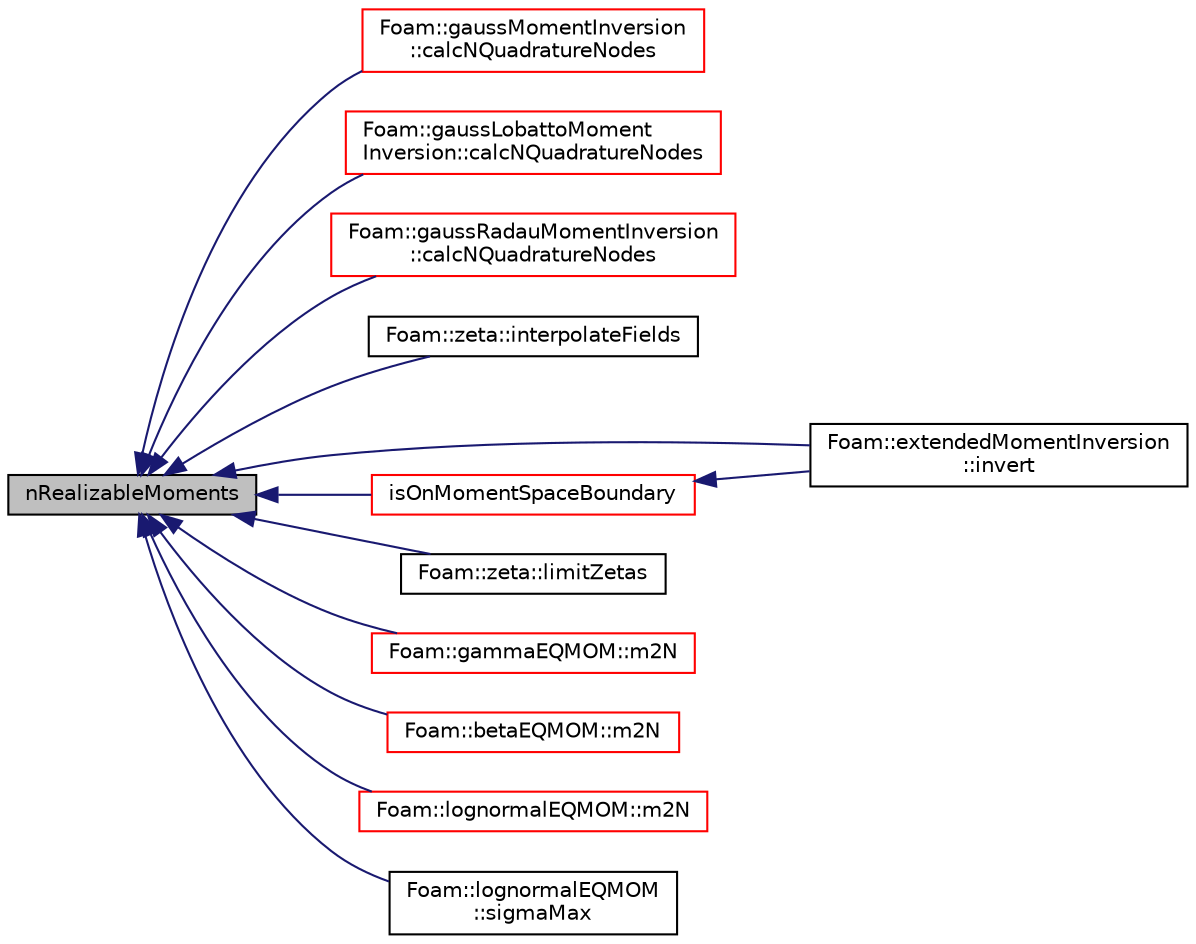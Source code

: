 digraph "nRealizableMoments"
{
  bgcolor="transparent";
  edge [fontname="Helvetica",fontsize="10",labelfontname="Helvetica",labelfontsize="10"];
  node [fontname="Helvetica",fontsize="10",shape=record];
  rankdir="LR";
  Node1 [label="nRealizableMoments",height=0.2,width=0.4,color="black", fillcolor="grey75", style="filled", fontcolor="black"];
  Node1 -> Node2 [dir="back",color="midnightblue",fontsize="10",style="solid",fontname="Helvetica"];
  Node2 [label="Foam::gaussMomentInversion\l::calcNQuadratureNodes",height=0.2,width=0.4,color="red",URL="$a00049.html#ae11f16abe217f76d4e7b5e98e47b3ae1",tooltip="Calculates the number of quadrature nodes. "];
  Node1 -> Node3 [dir="back",color="midnightblue",fontsize="10",style="solid",fontname="Helvetica"];
  Node3 [label="Foam::gaussLobattoMoment\lInversion::calcNQuadratureNodes",height=0.2,width=0.4,color="red",URL="$a00048.html#ae11f16abe217f76d4e7b5e98e47b3ae1",tooltip="Calculates the number of quadrature nodes. "];
  Node1 -> Node4 [dir="back",color="midnightblue",fontsize="10",style="solid",fontname="Helvetica"];
  Node4 [label="Foam::gaussRadauMomentInversion\l::calcNQuadratureNodes",height=0.2,width=0.4,color="red",URL="$a00050.html#ae11f16abe217f76d4e7b5e98e47b3ae1",tooltip="Calculates the number of quadrature nodes. "];
  Node1 -> Node5 [dir="back",color="midnightblue",fontsize="10",style="solid",fontname="Helvetica"];
  Node5 [label="Foam::zeta::interpolateFields",height=0.2,width=0.4,color="black",URL="$a00188.html#a2ff1f21f64db3ca3c70b31e7c3a15025",tooltip="Reconstructs zeta_k. "];
  Node1 -> Node6 [dir="back",color="midnightblue",fontsize="10",style="solid",fontname="Helvetica"];
  Node6 [label="Foam::extendedMomentInversion\l::invert",height=0.2,width=0.4,color="black",URL="$a00040.html#a45d56bb3ba42ace7670d4c68707abf5d",tooltip="Invert moments to find weight, abscissae and sigma. "];
  Node1 -> Node7 [dir="back",color="midnightblue",fontsize="10",style="solid",fontname="Helvetica"];
  Node7 [label="isOnMomentSpaceBoundary",height=0.2,width=0.4,color="red",URL="$a00170.html#a54a602fe9e0f6b808bf432ed0326ac46",tooltip="Return true if the moment set is on the boundary of the moment space. "];
  Node7 -> Node6 [dir="back",color="midnightblue",fontsize="10",style="solid",fontname="Helvetica"];
  Node1 -> Node8 [dir="back",color="midnightblue",fontsize="10",style="solid",fontname="Helvetica"];
  Node8 [label="Foam::zeta::limitZetas",height=0.2,width=0.4,color="black",URL="$a00188.html#a57ca278410d45b803a532bfc4a1e99e5",tooltip="Applies additional limitation to zeta_k, if needed. "];
  Node1 -> Node9 [dir="back",color="midnightblue",fontsize="10",style="solid",fontname="Helvetica"];
  Node9 [label="Foam::gammaEQMOM::m2N",height=0.2,width=0.4,color="red",URL="$a00047.html#abee7f03ce3d0afa1dbc462ff6da2fff9",tooltip="Compute the last moment from starred moments. "];
  Node1 -> Node10 [dir="back",color="midnightblue",fontsize="10",style="solid",fontname="Helvetica"];
  Node10 [label="Foam::betaEQMOM::m2N",height=0.2,width=0.4,color="red",URL="$a00010.html#abee7f03ce3d0afa1dbc462ff6da2fff9",tooltip="Compute the last moment from starred moments. "];
  Node1 -> Node11 [dir="back",color="midnightblue",fontsize="10",style="solid",fontname="Helvetica"];
  Node11 [label="Foam::lognormalEQMOM::m2N",height=0.2,width=0.4,color="red",URL="$a00083.html#abee7f03ce3d0afa1dbc462ff6da2fff9",tooltip="Compute the last moment from starred moments. "];
  Node1 -> Node12 [dir="back",color="midnightblue",fontsize="10",style="solid",fontname="Helvetica"];
  Node12 [label="Foam::lognormalEQMOM\l::sigmaMax",height=0.2,width=0.4,color="black",URL="$a00083.html#a479ec71576844909c5c0756350c24e2f",tooltip="Compute maximum value of sigma to ensure realizability. "];
}

